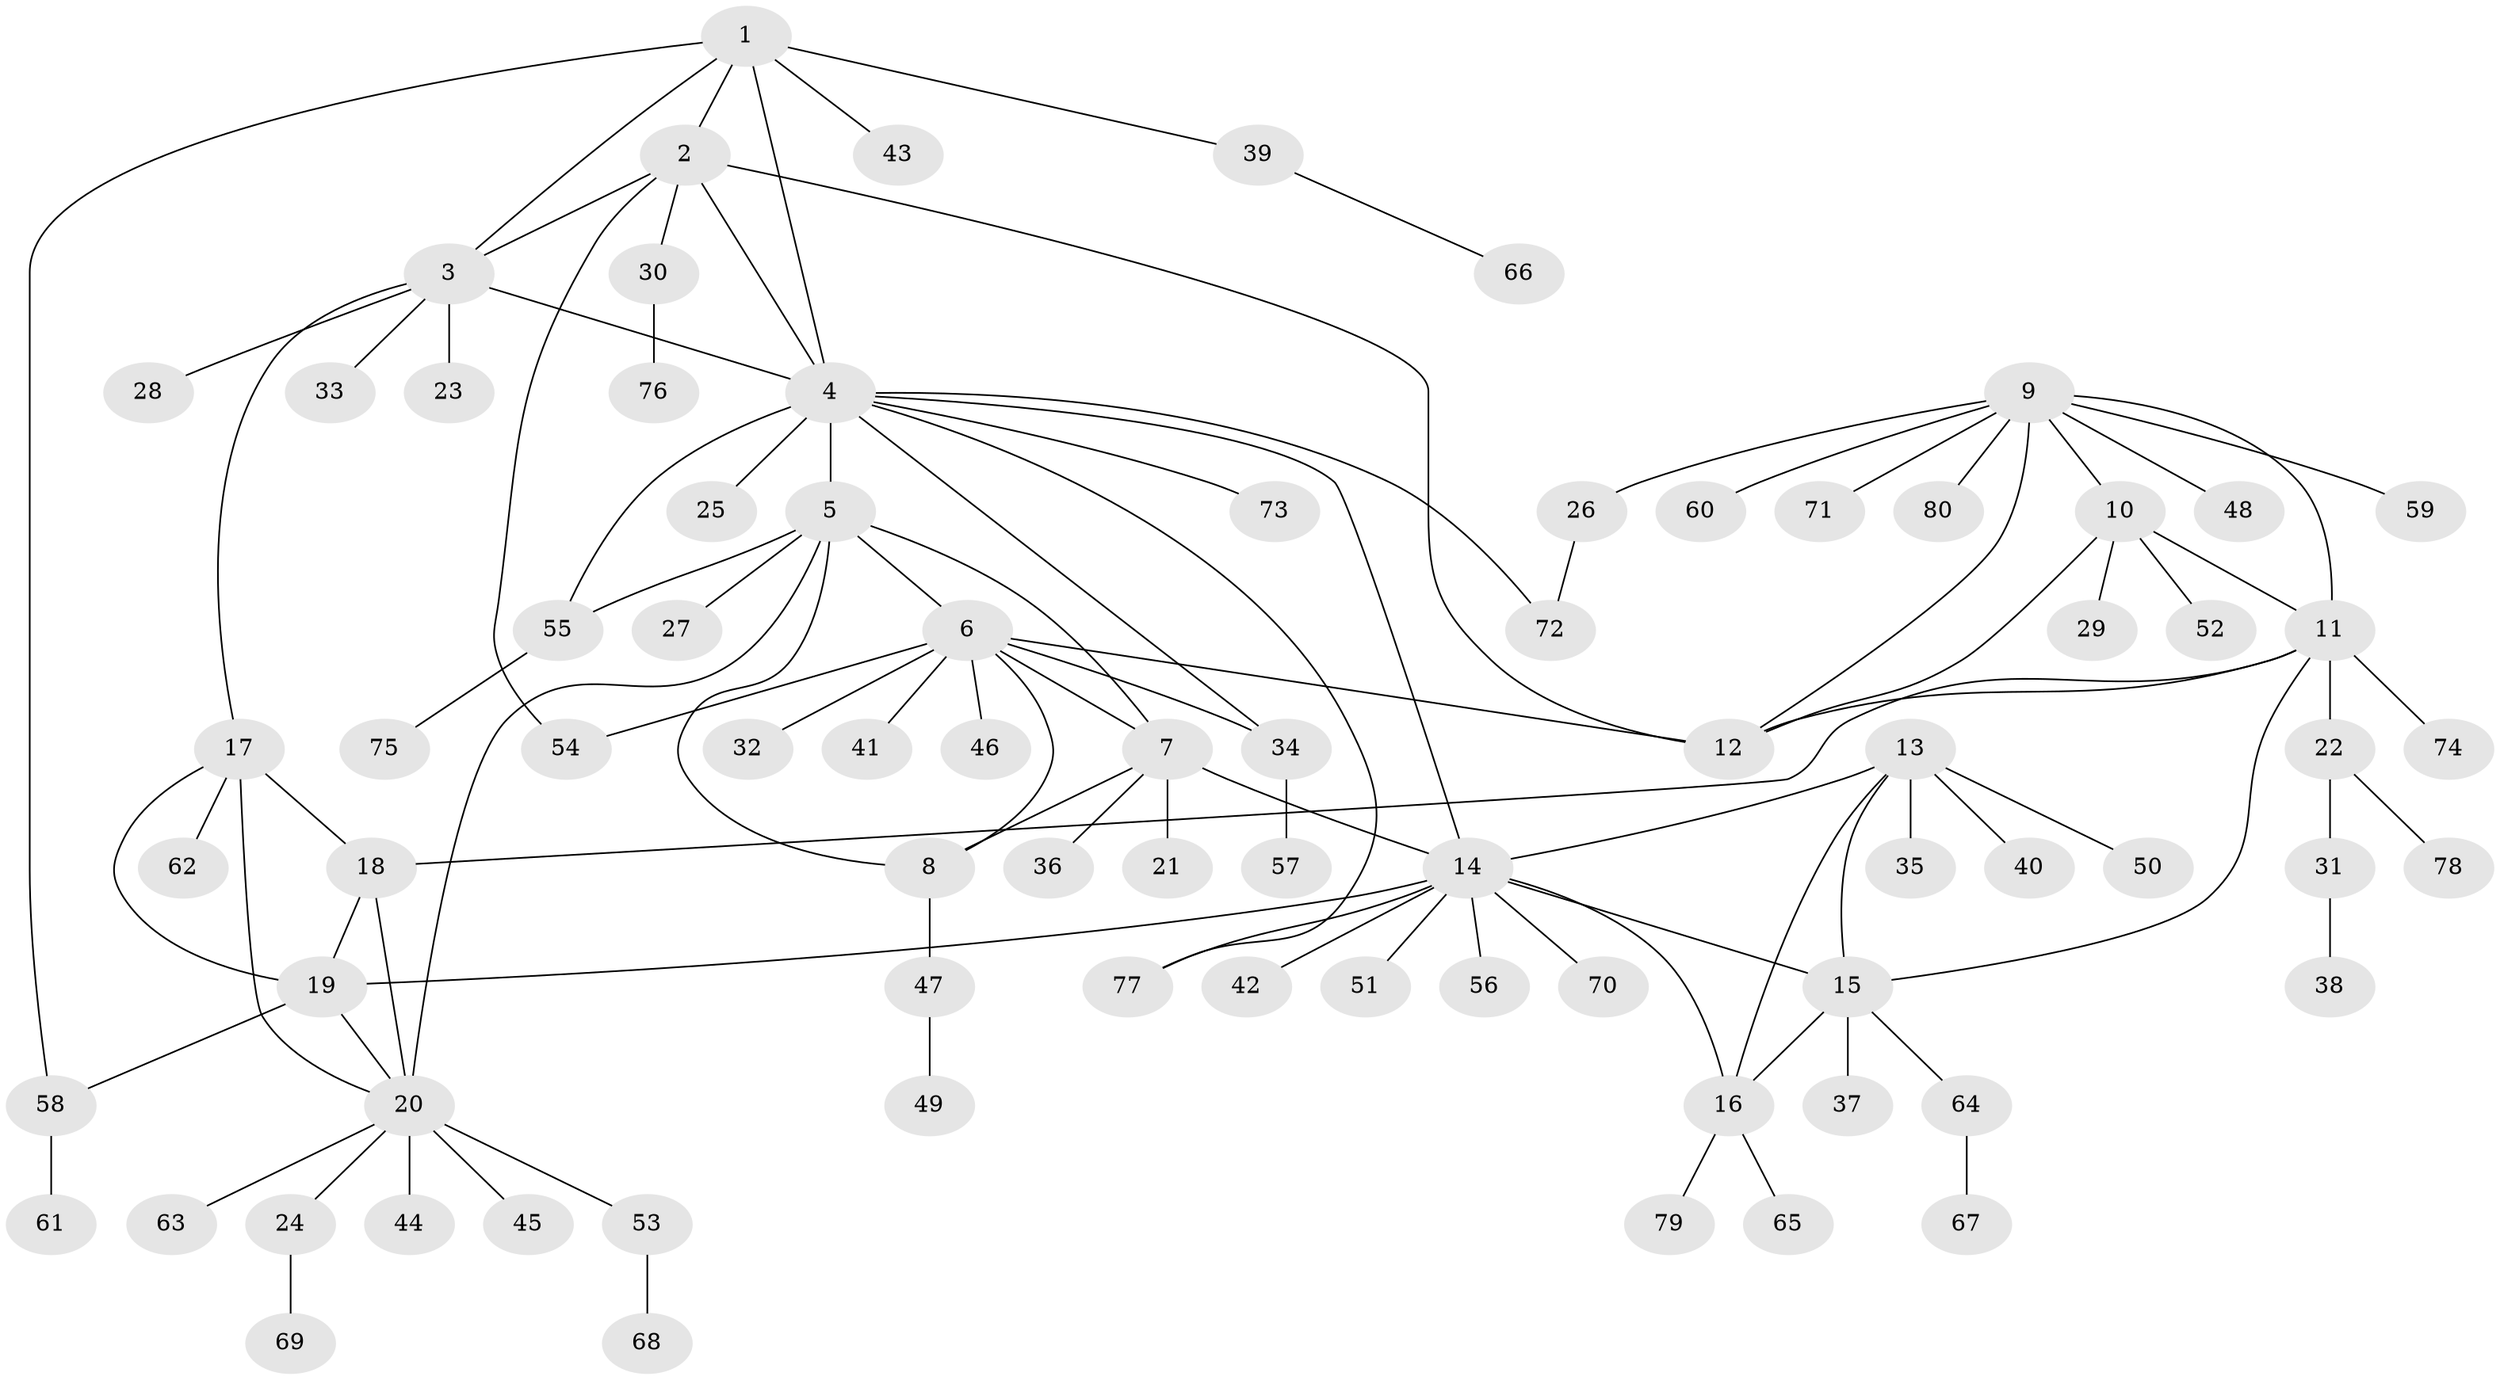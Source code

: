 // Generated by graph-tools (version 1.1) at 2025/02/03/09/25 03:02:34]
// undirected, 80 vertices, 106 edges
graph export_dot {
graph [start="1"]
  node [color=gray90,style=filled];
  1;
  2;
  3;
  4;
  5;
  6;
  7;
  8;
  9;
  10;
  11;
  12;
  13;
  14;
  15;
  16;
  17;
  18;
  19;
  20;
  21;
  22;
  23;
  24;
  25;
  26;
  27;
  28;
  29;
  30;
  31;
  32;
  33;
  34;
  35;
  36;
  37;
  38;
  39;
  40;
  41;
  42;
  43;
  44;
  45;
  46;
  47;
  48;
  49;
  50;
  51;
  52;
  53;
  54;
  55;
  56;
  57;
  58;
  59;
  60;
  61;
  62;
  63;
  64;
  65;
  66;
  67;
  68;
  69;
  70;
  71;
  72;
  73;
  74;
  75;
  76;
  77;
  78;
  79;
  80;
  1 -- 2;
  1 -- 3;
  1 -- 4;
  1 -- 39;
  1 -- 43;
  1 -- 58;
  2 -- 3;
  2 -- 4;
  2 -- 12;
  2 -- 30;
  2 -- 54;
  3 -- 4;
  3 -- 17;
  3 -- 23;
  3 -- 28;
  3 -- 33;
  4 -- 5;
  4 -- 14;
  4 -- 25;
  4 -- 34;
  4 -- 55;
  4 -- 72;
  4 -- 73;
  4 -- 77;
  5 -- 6;
  5 -- 7;
  5 -- 8;
  5 -- 20;
  5 -- 27;
  5 -- 55;
  6 -- 7;
  6 -- 8;
  6 -- 12;
  6 -- 32;
  6 -- 34;
  6 -- 41;
  6 -- 46;
  6 -- 54;
  7 -- 8;
  7 -- 14;
  7 -- 21;
  7 -- 36;
  8 -- 47;
  9 -- 10;
  9 -- 11;
  9 -- 12;
  9 -- 26;
  9 -- 48;
  9 -- 59;
  9 -- 60;
  9 -- 71;
  9 -- 80;
  10 -- 11;
  10 -- 12;
  10 -- 29;
  10 -- 52;
  11 -- 12;
  11 -- 15;
  11 -- 18;
  11 -- 22;
  11 -- 74;
  13 -- 14;
  13 -- 15;
  13 -- 16;
  13 -- 35;
  13 -- 40;
  13 -- 50;
  14 -- 15;
  14 -- 16;
  14 -- 19;
  14 -- 42;
  14 -- 51;
  14 -- 56;
  14 -- 70;
  14 -- 77;
  15 -- 16;
  15 -- 37;
  15 -- 64;
  16 -- 65;
  16 -- 79;
  17 -- 18;
  17 -- 19;
  17 -- 20;
  17 -- 62;
  18 -- 19;
  18 -- 20;
  19 -- 20;
  19 -- 58;
  20 -- 24;
  20 -- 44;
  20 -- 45;
  20 -- 53;
  20 -- 63;
  22 -- 31;
  22 -- 78;
  24 -- 69;
  26 -- 72;
  30 -- 76;
  31 -- 38;
  34 -- 57;
  39 -- 66;
  47 -- 49;
  53 -- 68;
  55 -- 75;
  58 -- 61;
  64 -- 67;
}
